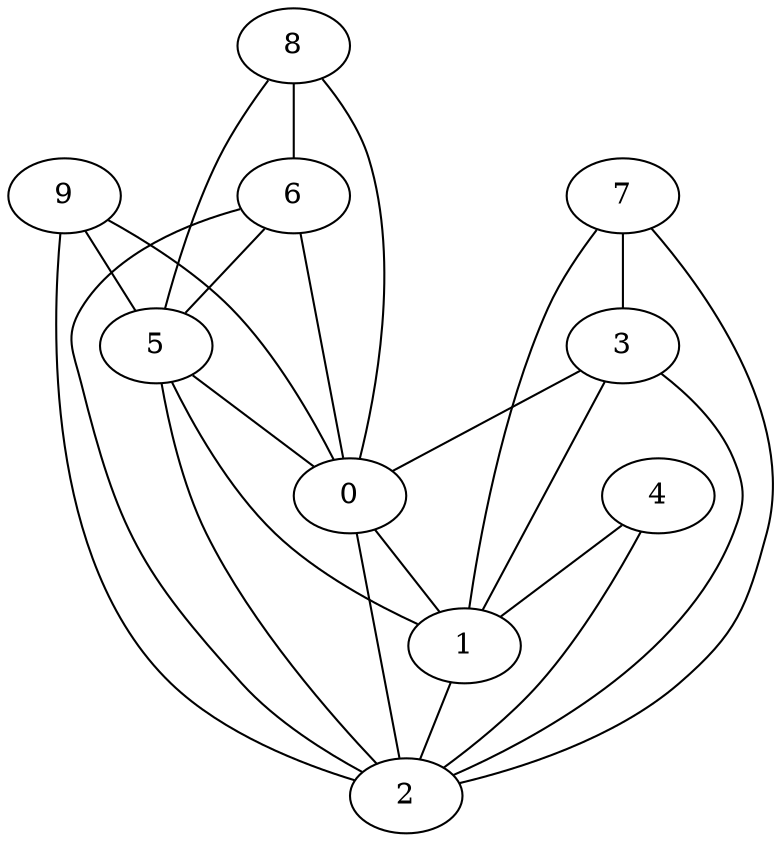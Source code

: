 graph {
    0 [ label = "0" ]
    1 [ label = "1" ]
    2 [ label = "2" ]
    3 [ label = "3" ]
    4 [ label = "4" ]
    5 [ label = "5" ]
    6 [ label = "6" ]
    7 [ label = "7" ]
    8 [ label = "8" ]
    9 [ label = "9" ]
    0 -- 1 [ ]
    0 -- 2 [ ]
    1 -- 2 [ ]
    3 -- 0 [ ]
    3 -- 1 [ ]
    3 -- 2 [ ]
    9 -- 5 [ ]
    4 -- 1 [ ]
    4 -- 2 [ ]
    5 -- 0 [ ]
    5 -- 1 [ ]
    5 -- 2 [ ]
    6 -- 0 [ ]
    6 -- 2 [ ]
    6 -- 5 [ ]
    7 -- 1 [ ]
    7 -- 2 [ ]
    7 -- 3 [ ]
    8 -- 0 [ ]
    8 -- 5 [ ]
    8 -- 6 [ ]
    9 -- 0 [ ]
    9 -- 2 [ ]
}
